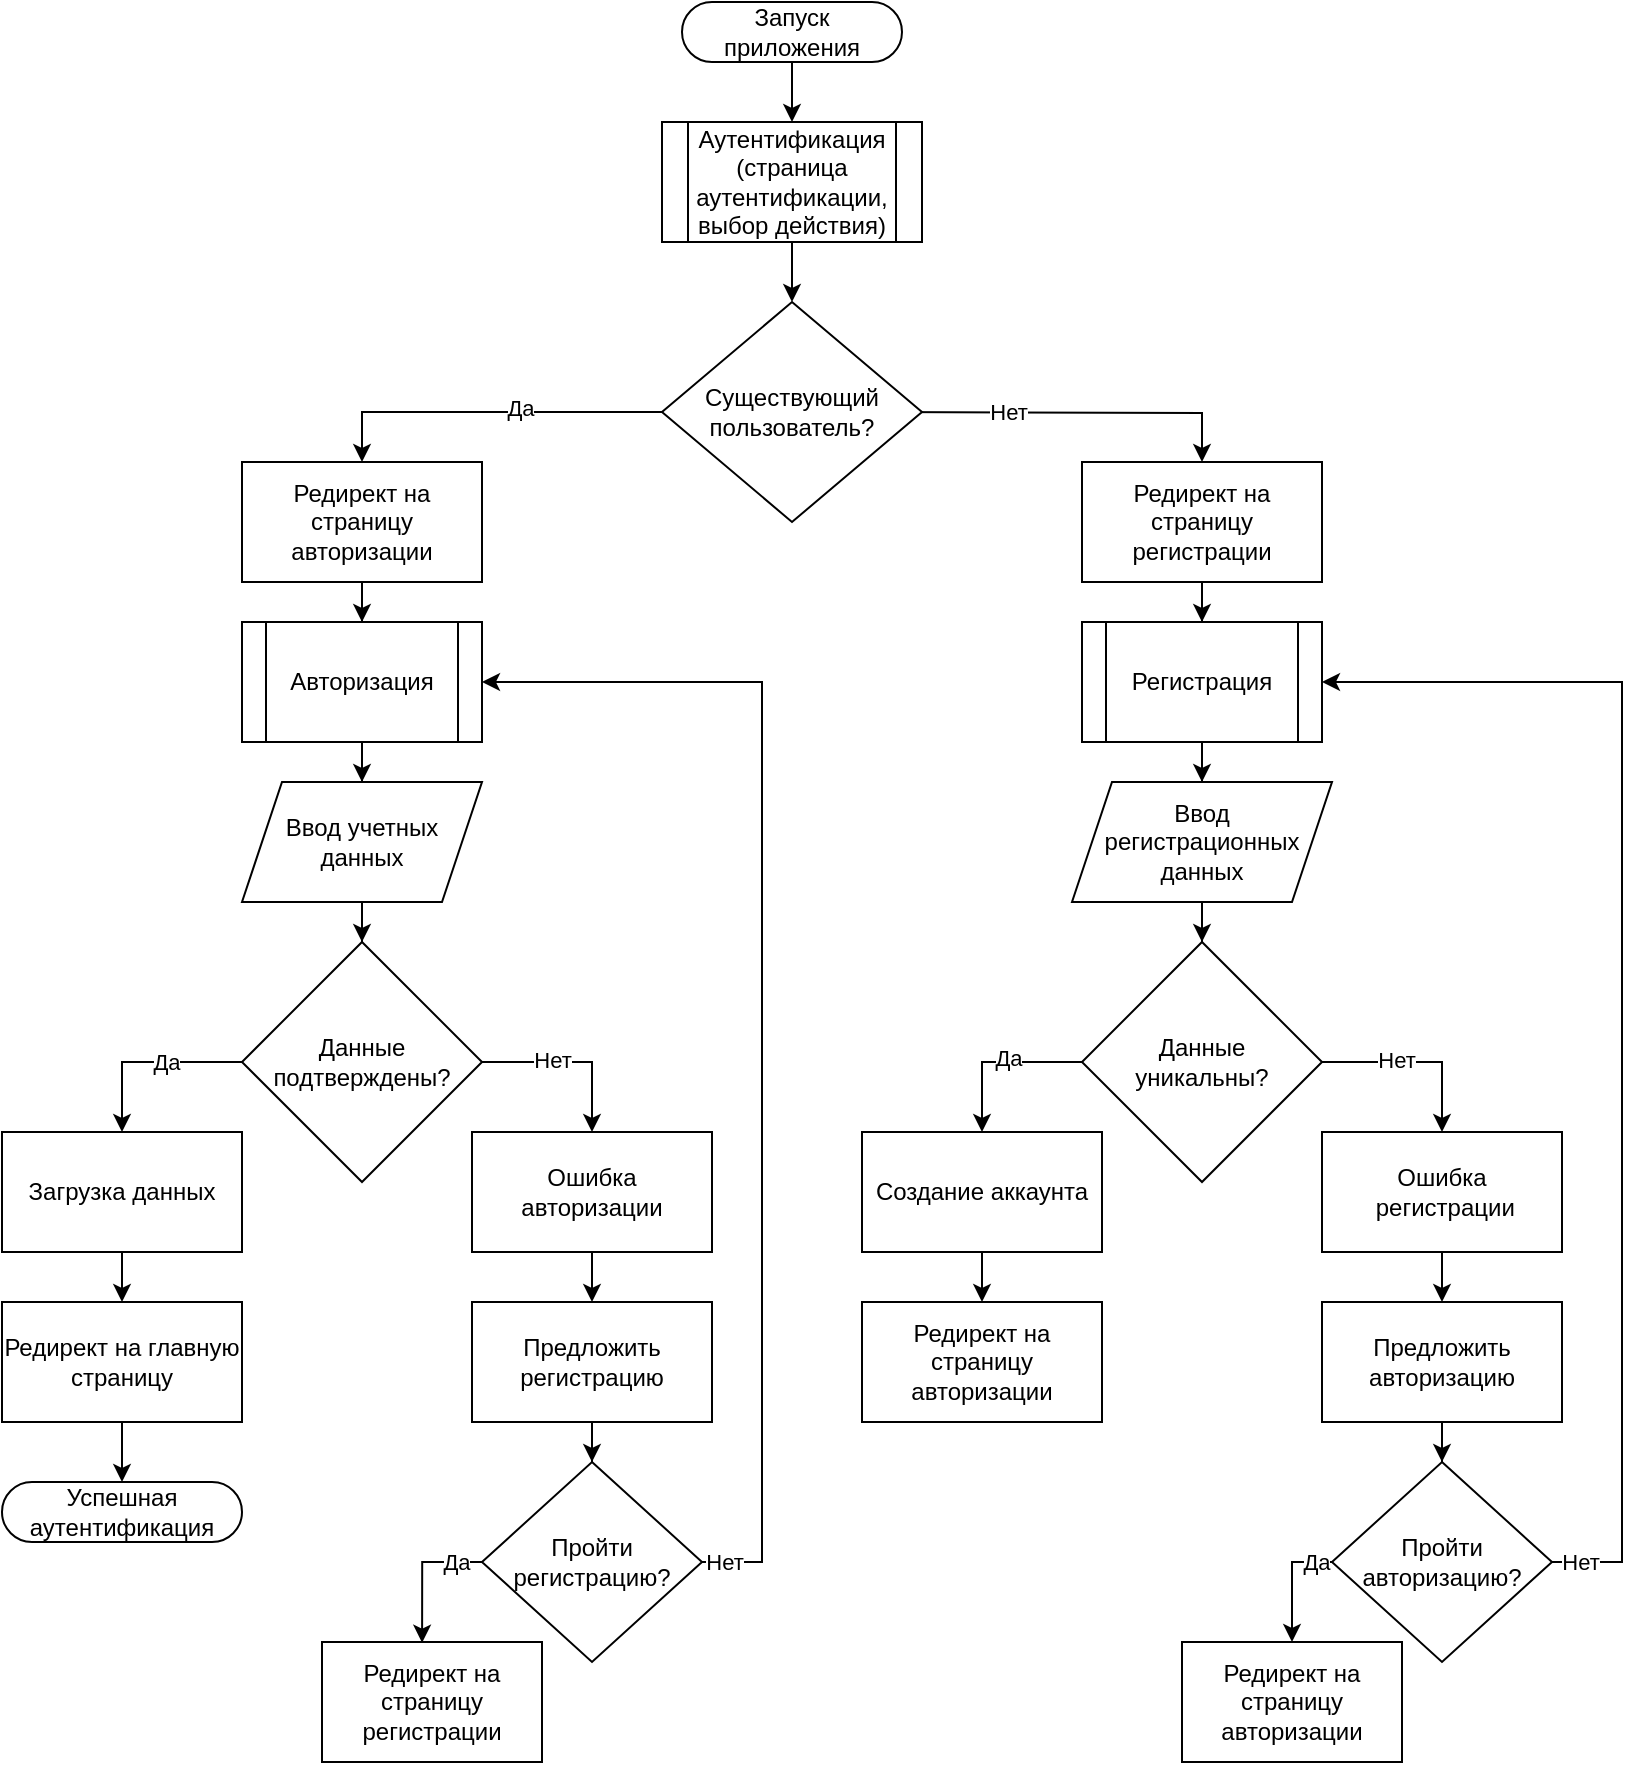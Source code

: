 <mxfile version="21.1.8" type="device">
  <diagram name="Page-1" id="8ce9d11a-91a2-4d17-14d8-a56ed91bf033">
    <mxGraphModel dx="1434" dy="796" grid="1" gridSize="10" guides="1" tooltips="1" connect="1" arrows="1" fold="1" page="1" pageScale="1" pageWidth="1100" pageHeight="850" background="none" math="0" shadow="0">
      <root>
        <mxCell id="0" />
        <mxCell id="1" parent="0" />
        <mxCell id="IMbtQKBWhUvtp71LpPeu-10" style="edgeStyle=orthogonalEdgeStyle;rounded=0;orthogonalLoop=1;jettySize=auto;html=1;exitX=0.5;exitY=0.5;exitDx=0;exitDy=15;exitPerimeter=0;entryX=0.5;entryY=0;entryDx=0;entryDy=0;" parent="1" source="IMbtQKBWhUvtp71LpPeu-1" target="IMbtQKBWhUvtp71LpPeu-11" edge="1">
          <mxGeometry relative="1" as="geometry">
            <mxPoint x="455" y="240" as="targetPoint" />
          </mxGeometry>
        </mxCell>
        <mxCell id="IMbtQKBWhUvtp71LpPeu-1" value="Запуск приложения" style="html=1;dashed=0;whiteSpace=wrap;shape=mxgraph.dfd.start" parent="1" vertex="1">
          <mxGeometry x="400" y="180" width="110" height="30" as="geometry" />
        </mxCell>
        <mxCell id="IMbtQKBWhUvtp71LpPeu-13" style="edgeStyle=orthogonalEdgeStyle;rounded=0;orthogonalLoop=1;jettySize=auto;html=1;entryX=0.5;entryY=0;entryDx=0;entryDy=0;" parent="1" source="IMbtQKBWhUvtp71LpPeu-11" target="IMbtQKBWhUvtp71LpPeu-12" edge="1">
          <mxGeometry relative="1" as="geometry" />
        </mxCell>
        <mxCell id="IMbtQKBWhUvtp71LpPeu-11" value="Аутентификация&lt;br&gt;(страница аутентификации, выбор действия)" style="shape=process;whiteSpace=wrap;html=1;backgroundOutline=1;" parent="1" vertex="1">
          <mxGeometry x="390" y="240" width="130" height="60" as="geometry" />
        </mxCell>
        <mxCell id="IMbtQKBWhUvtp71LpPeu-18" style="edgeStyle=orthogonalEdgeStyle;rounded=0;orthogonalLoop=1;jettySize=auto;html=1;exitX=0;exitY=0.5;exitDx=0;exitDy=0;entryX=0.5;entryY=0;entryDx=0;entryDy=0;" parent="1" source="IMbtQKBWhUvtp71LpPeu-12" target="IMbtQKBWhUvtp71LpPeu-55" edge="1">
          <mxGeometry relative="1" as="geometry">
            <mxPoint x="330" y="390" as="targetPoint" />
          </mxGeometry>
        </mxCell>
        <mxCell id="IMbtQKBWhUvtp71LpPeu-24" value="Да" style="edgeLabel;html=1;align=center;verticalAlign=middle;resizable=0;points=[];" parent="IMbtQKBWhUvtp71LpPeu-18" vertex="1" connectable="0">
          <mxGeometry x="-0.188" y="-2" relative="1" as="geometry">
            <mxPoint as="offset" />
          </mxGeometry>
        </mxCell>
        <mxCell id="IMbtQKBWhUvtp71LpPeu-19" style="edgeStyle=orthogonalEdgeStyle;rounded=0;orthogonalLoop=1;jettySize=auto;html=1;exitX=1;exitY=0.5;exitDx=0;exitDy=0;entryX=0.5;entryY=0;entryDx=0;entryDy=0;" parent="1" target="IMbtQKBWhUvtp71LpPeu-62" edge="1">
          <mxGeometry relative="1" as="geometry">
            <mxPoint x="500" y="385" as="sourcePoint" />
            <mxPoint x="635" y="365" as="targetPoint" />
          </mxGeometry>
        </mxCell>
        <mxCell id="IMbtQKBWhUvtp71LpPeu-25" value="Нет" style="edgeLabel;html=1;align=center;verticalAlign=middle;resizable=0;points=[];" parent="IMbtQKBWhUvtp71LpPeu-19" vertex="1" connectable="0">
          <mxGeometry x="-0.319" relative="1" as="geometry">
            <mxPoint as="offset" />
          </mxGeometry>
        </mxCell>
        <mxCell id="IMbtQKBWhUvtp71LpPeu-12" value="Существующий пользователь?" style="rhombus;whiteSpace=wrap;html=1;" parent="1" vertex="1">
          <mxGeometry x="390" y="330" width="130" height="110" as="geometry" />
        </mxCell>
        <mxCell id="IMbtQKBWhUvtp71LpPeu-31" style="edgeStyle=orthogonalEdgeStyle;rounded=0;orthogonalLoop=1;jettySize=auto;html=1;" parent="1" source="IMbtQKBWhUvtp71LpPeu-16" target="IMbtQKBWhUvtp71LpPeu-30" edge="1">
          <mxGeometry relative="1" as="geometry" />
        </mxCell>
        <mxCell id="IMbtQKBWhUvtp71LpPeu-16" value="Авторизация" style="shape=process;whiteSpace=wrap;html=1;backgroundOutline=1;" parent="1" vertex="1">
          <mxGeometry x="180" y="490" width="120" height="60" as="geometry" />
        </mxCell>
        <mxCell id="IMbtQKBWhUvtp71LpPeu-65" style="edgeStyle=orthogonalEdgeStyle;rounded=0;orthogonalLoop=1;jettySize=auto;html=1;entryX=0.5;entryY=0;entryDx=0;entryDy=0;" parent="1" source="IMbtQKBWhUvtp71LpPeu-17" target="IMbtQKBWhUvtp71LpPeu-64" edge="1">
          <mxGeometry relative="1" as="geometry" />
        </mxCell>
        <mxCell id="IMbtQKBWhUvtp71LpPeu-17" value="Регистрация" style="shape=process;whiteSpace=wrap;html=1;backgroundOutline=1;" parent="1" vertex="1">
          <mxGeometry x="600" y="490" width="120" height="60" as="geometry" />
        </mxCell>
        <mxCell id="IMbtQKBWhUvtp71LpPeu-33" style="edgeStyle=orthogonalEdgeStyle;rounded=0;orthogonalLoop=1;jettySize=auto;html=1;exitX=0.5;exitY=1;exitDx=0;exitDy=0;entryX=0.5;entryY=0;entryDx=0;entryDy=0;" parent="1" source="IMbtQKBWhUvtp71LpPeu-22" target="IMbtQKBWhUvtp71LpPeu-38" edge="1">
          <mxGeometry relative="1" as="geometry">
            <mxPoint x="120" y="815" as="targetPoint" />
          </mxGeometry>
        </mxCell>
        <mxCell id="IMbtQKBWhUvtp71LpPeu-35" value="Да" style="edgeLabel;html=1;align=center;verticalAlign=middle;resizable=0;points=[];" parent="IMbtQKBWhUvtp71LpPeu-33" vertex="1" connectable="0">
          <mxGeometry x="-0.197" relative="1" as="geometry">
            <mxPoint as="offset" />
          </mxGeometry>
        </mxCell>
        <mxCell id="IMbtQKBWhUvtp71LpPeu-34" style="edgeStyle=orthogonalEdgeStyle;rounded=0;orthogonalLoop=1;jettySize=auto;html=1;exitX=0.5;exitY=0;exitDx=0;exitDy=0;entryX=0.5;entryY=0;entryDx=0;entryDy=0;" parent="1" source="IMbtQKBWhUvtp71LpPeu-22" target="IMbtQKBWhUvtp71LpPeu-74" edge="1">
          <mxGeometry relative="1" as="geometry">
            <mxPoint x="390" y="780" as="targetPoint" />
          </mxGeometry>
        </mxCell>
        <mxCell id="IMbtQKBWhUvtp71LpPeu-36" value="Нет" style="edgeLabel;html=1;align=center;verticalAlign=middle;resizable=0;points=[];" parent="IMbtQKBWhUvtp71LpPeu-34" vertex="1" connectable="0">
          <mxGeometry x="-0.233" y="1" relative="1" as="geometry">
            <mxPoint as="offset" />
          </mxGeometry>
        </mxCell>
        <mxCell id="IMbtQKBWhUvtp71LpPeu-22" value="Данные подтверждены?" style="rhombus;whiteSpace=wrap;html=1;direction=south;" parent="1" vertex="1">
          <mxGeometry x="180" y="650" width="120" height="120" as="geometry" />
        </mxCell>
        <mxCell id="IMbtQKBWhUvtp71LpPeu-43" style="edgeStyle=orthogonalEdgeStyle;rounded=0;orthogonalLoop=1;jettySize=auto;html=1;" parent="1" source="IMbtQKBWhUvtp71LpPeu-27" target="IMbtQKBWhUvtp71LpPeu-42" edge="1">
          <mxGeometry relative="1" as="geometry" />
        </mxCell>
        <mxCell id="IMbtQKBWhUvtp71LpPeu-27" value="Предложить регистрацию" style="rounded=0;whiteSpace=wrap;html=1;" parent="1" vertex="1">
          <mxGeometry x="295" y="830" width="120" height="60" as="geometry" />
        </mxCell>
        <mxCell id="IMbtQKBWhUvtp71LpPeu-32" style="edgeStyle=orthogonalEdgeStyle;rounded=0;orthogonalLoop=1;jettySize=auto;html=1;" parent="1" source="IMbtQKBWhUvtp71LpPeu-30" target="IMbtQKBWhUvtp71LpPeu-22" edge="1">
          <mxGeometry relative="1" as="geometry" />
        </mxCell>
        <mxCell id="IMbtQKBWhUvtp71LpPeu-30" value="Ввод учетных данных" style="shape=parallelogram;perimeter=parallelogramPerimeter;whiteSpace=wrap;html=1;fixedSize=1;" parent="1" vertex="1">
          <mxGeometry x="180" y="570" width="120" height="60" as="geometry" />
        </mxCell>
        <mxCell id="IMbtQKBWhUvtp71LpPeu-41" style="edgeStyle=orthogonalEdgeStyle;rounded=0;orthogonalLoop=1;jettySize=auto;html=1;exitX=0.5;exitY=1;exitDx=0;exitDy=0;" parent="1" source="IMbtQKBWhUvtp71LpPeu-38" target="IMbtQKBWhUvtp71LpPeu-40" edge="1">
          <mxGeometry relative="1" as="geometry" />
        </mxCell>
        <mxCell id="IMbtQKBWhUvtp71LpPeu-38" value="Загрузка данных" style="rounded=0;whiteSpace=wrap;html=1;" parent="1" vertex="1">
          <mxGeometry x="60" y="745" width="120" height="60" as="geometry" />
        </mxCell>
        <mxCell id="C8xMG8oSlCvdu6KlXjBs-2" style="edgeStyle=orthogonalEdgeStyle;rounded=0;orthogonalLoop=1;jettySize=auto;html=1;exitX=0.5;exitY=1;exitDx=0;exitDy=0;" edge="1" parent="1" source="IMbtQKBWhUvtp71LpPeu-40" target="C8xMG8oSlCvdu6KlXjBs-1">
          <mxGeometry relative="1" as="geometry" />
        </mxCell>
        <mxCell id="IMbtQKBWhUvtp71LpPeu-40" value="Редирект на главную страницу" style="rounded=0;whiteSpace=wrap;html=1;" parent="1" vertex="1">
          <mxGeometry x="60" y="830" width="120" height="60" as="geometry" />
        </mxCell>
        <mxCell id="IMbtQKBWhUvtp71LpPeu-47" style="edgeStyle=orthogonalEdgeStyle;rounded=0;orthogonalLoop=1;jettySize=auto;html=1;exitX=0;exitY=0.5;exitDx=0;exitDy=0;entryX=0.455;entryY=0.006;entryDx=0;entryDy=0;entryPerimeter=0;" parent="1" source="IMbtQKBWhUvtp71LpPeu-42" target="IMbtQKBWhUvtp71LpPeu-44" edge="1">
          <mxGeometry relative="1" as="geometry" />
        </mxCell>
        <mxCell id="IMbtQKBWhUvtp71LpPeu-50" value="Да" style="edgeLabel;html=1;align=center;verticalAlign=middle;resizable=0;points=[];" parent="IMbtQKBWhUvtp71LpPeu-47" vertex="1" connectable="0">
          <mxGeometry x="-0.294" y="-1" relative="1" as="geometry">
            <mxPoint x="12" y="1" as="offset" />
          </mxGeometry>
        </mxCell>
        <mxCell id="IMbtQKBWhUvtp71LpPeu-77" style="edgeStyle=orthogonalEdgeStyle;rounded=0;orthogonalLoop=1;jettySize=auto;html=1;jumpStyle=sharp;" parent="1" source="IMbtQKBWhUvtp71LpPeu-42" edge="1">
          <mxGeometry relative="1" as="geometry">
            <mxPoint x="300" y="520" as="targetPoint" />
            <Array as="points">
              <mxPoint x="440" y="960" />
              <mxPoint x="440" y="520" />
              <mxPoint x="300" y="520" />
            </Array>
          </mxGeometry>
        </mxCell>
        <mxCell id="IMbtQKBWhUvtp71LpPeu-78" value="Нет" style="edgeLabel;html=1;align=center;verticalAlign=middle;resizable=0;points=[];" parent="IMbtQKBWhUvtp71LpPeu-77" vertex="1" connectable="0">
          <mxGeometry x="-0.973" y="-1" relative="1" as="geometry">
            <mxPoint x="3" y="-1" as="offset" />
          </mxGeometry>
        </mxCell>
        <mxCell id="IMbtQKBWhUvtp71LpPeu-42" value="Пройти регистрацию?" style="rhombus;whiteSpace=wrap;html=1;" parent="1" vertex="1">
          <mxGeometry x="300" y="910" width="110" height="100" as="geometry" />
        </mxCell>
        <mxCell id="IMbtQKBWhUvtp71LpPeu-44" value="Редирект на страницу регистрации" style="rounded=0;whiteSpace=wrap;html=1;" parent="1" vertex="1">
          <mxGeometry x="220" y="1000" width="110" height="60" as="geometry" />
        </mxCell>
        <mxCell id="IMbtQKBWhUvtp71LpPeu-61" style="edgeStyle=orthogonalEdgeStyle;rounded=0;orthogonalLoop=1;jettySize=auto;html=1;entryX=0.5;entryY=0;entryDx=0;entryDy=0;" parent="1" source="IMbtQKBWhUvtp71LpPeu-55" target="IMbtQKBWhUvtp71LpPeu-16" edge="1">
          <mxGeometry relative="1" as="geometry" />
        </mxCell>
        <mxCell id="IMbtQKBWhUvtp71LpPeu-55" value="Редирект на страницу авторизации" style="rounded=0;whiteSpace=wrap;html=1;" parent="1" vertex="1">
          <mxGeometry x="180" y="410" width="120" height="60" as="geometry" />
        </mxCell>
        <mxCell id="IMbtQKBWhUvtp71LpPeu-96" style="edgeStyle=orthogonalEdgeStyle;rounded=0;orthogonalLoop=1;jettySize=auto;html=1;entryX=0.5;entryY=0;entryDx=0;entryDy=0;" parent="1" source="IMbtQKBWhUvtp71LpPeu-62" target="IMbtQKBWhUvtp71LpPeu-17" edge="1">
          <mxGeometry relative="1" as="geometry" />
        </mxCell>
        <mxCell id="IMbtQKBWhUvtp71LpPeu-62" value="Редирект на страницу регистрации" style="rounded=0;whiteSpace=wrap;html=1;" parent="1" vertex="1">
          <mxGeometry x="600" y="410" width="120" height="60" as="geometry" />
        </mxCell>
        <mxCell id="IMbtQKBWhUvtp71LpPeu-67" style="edgeStyle=orthogonalEdgeStyle;rounded=0;orthogonalLoop=1;jettySize=auto;html=1;entryX=0;entryY=0.5;entryDx=0;entryDy=0;" parent="1" source="IMbtQKBWhUvtp71LpPeu-64" target="IMbtQKBWhUvtp71LpPeu-66" edge="1">
          <mxGeometry relative="1" as="geometry" />
        </mxCell>
        <mxCell id="IMbtQKBWhUvtp71LpPeu-64" value="Ввод регистрационных данных" style="shape=parallelogram;perimeter=parallelogramPerimeter;whiteSpace=wrap;html=1;fixedSize=1;" parent="1" vertex="1">
          <mxGeometry x="595" y="570" width="130" height="60" as="geometry" />
        </mxCell>
        <mxCell id="IMbtQKBWhUvtp71LpPeu-70" style="edgeStyle=orthogonalEdgeStyle;rounded=0;orthogonalLoop=1;jettySize=auto;html=1;exitX=0.5;exitY=1;exitDx=0;exitDy=0;entryX=0.5;entryY=0;entryDx=0;entryDy=0;" parent="1" source="IMbtQKBWhUvtp71LpPeu-66" target="IMbtQKBWhUvtp71LpPeu-68" edge="1">
          <mxGeometry relative="1" as="geometry" />
        </mxCell>
        <mxCell id="IMbtQKBWhUvtp71LpPeu-72" value="Да" style="edgeLabel;html=1;align=center;verticalAlign=middle;resizable=0;points=[];" parent="IMbtQKBWhUvtp71LpPeu-70" vertex="1" connectable="0">
          <mxGeometry x="-0.123" y="-2" relative="1" as="geometry">
            <mxPoint as="offset" />
          </mxGeometry>
        </mxCell>
        <mxCell id="IMbtQKBWhUvtp71LpPeu-71" style="edgeStyle=orthogonalEdgeStyle;rounded=0;orthogonalLoop=1;jettySize=auto;html=1;exitX=0.5;exitY=0;exitDx=0;exitDy=0;" parent="1" source="IMbtQKBWhUvtp71LpPeu-66" target="IMbtQKBWhUvtp71LpPeu-69" edge="1">
          <mxGeometry relative="1" as="geometry" />
        </mxCell>
        <mxCell id="IMbtQKBWhUvtp71LpPeu-73" value="Нет" style="edgeLabel;html=1;align=center;verticalAlign=middle;resizable=0;points=[];" parent="IMbtQKBWhUvtp71LpPeu-71" vertex="1" connectable="0">
          <mxGeometry x="-0.228" y="1" relative="1" as="geometry">
            <mxPoint as="offset" />
          </mxGeometry>
        </mxCell>
        <mxCell id="IMbtQKBWhUvtp71LpPeu-66" value="Данные &lt;br&gt;уникальны?" style="rhombus;whiteSpace=wrap;html=1;direction=south;" parent="1" vertex="1">
          <mxGeometry x="600" y="650" width="120" height="120" as="geometry" />
        </mxCell>
        <mxCell id="IMbtQKBWhUvtp71LpPeu-80" style="edgeStyle=orthogonalEdgeStyle;rounded=0;orthogonalLoop=1;jettySize=auto;html=1;entryX=0.5;entryY=0;entryDx=0;entryDy=0;" parent="1" source="IMbtQKBWhUvtp71LpPeu-68" target="IMbtQKBWhUvtp71LpPeu-79" edge="1">
          <mxGeometry relative="1" as="geometry" />
        </mxCell>
        <mxCell id="IMbtQKBWhUvtp71LpPeu-68" value="Создание аккаунта" style="rounded=0;whiteSpace=wrap;html=1;" parent="1" vertex="1">
          <mxGeometry x="490" y="745" width="120" height="60" as="geometry" />
        </mxCell>
        <mxCell id="IMbtQKBWhUvtp71LpPeu-83" style="edgeStyle=orthogonalEdgeStyle;rounded=0;orthogonalLoop=1;jettySize=auto;html=1;entryX=0.5;entryY=0;entryDx=0;entryDy=0;" parent="1" source="IMbtQKBWhUvtp71LpPeu-69" target="IMbtQKBWhUvtp71LpPeu-82" edge="1">
          <mxGeometry relative="1" as="geometry" />
        </mxCell>
        <mxCell id="IMbtQKBWhUvtp71LpPeu-69" value="Ошибка&lt;br&gt;&amp;nbsp;регистрации" style="rounded=0;whiteSpace=wrap;html=1;" parent="1" vertex="1">
          <mxGeometry x="720" y="745" width="120" height="60" as="geometry" />
        </mxCell>
        <mxCell id="IMbtQKBWhUvtp71LpPeu-75" style="edgeStyle=orthogonalEdgeStyle;rounded=0;orthogonalLoop=1;jettySize=auto;html=1;exitX=0.5;exitY=1;exitDx=0;exitDy=0;entryX=0.5;entryY=0;entryDx=0;entryDy=0;" parent="1" source="IMbtQKBWhUvtp71LpPeu-74" target="IMbtQKBWhUvtp71LpPeu-27" edge="1">
          <mxGeometry relative="1" as="geometry" />
        </mxCell>
        <mxCell id="IMbtQKBWhUvtp71LpPeu-74" value="Ошибка авторизации" style="rounded=0;whiteSpace=wrap;html=1;" parent="1" vertex="1">
          <mxGeometry x="295" y="745" width="120" height="60" as="geometry" />
        </mxCell>
        <mxCell id="IMbtQKBWhUvtp71LpPeu-79" value="Редирект на страницу авторизации" style="rounded=0;whiteSpace=wrap;html=1;" parent="1" vertex="1">
          <mxGeometry x="490" y="830" width="120" height="60" as="geometry" />
        </mxCell>
        <mxCell id="IMbtQKBWhUvtp71LpPeu-87" style="edgeStyle=orthogonalEdgeStyle;rounded=0;orthogonalLoop=1;jettySize=auto;html=1;entryX=0.5;entryY=0;entryDx=0;entryDy=0;" parent="1" source="IMbtQKBWhUvtp71LpPeu-82" target="IMbtQKBWhUvtp71LpPeu-86" edge="1">
          <mxGeometry relative="1" as="geometry" />
        </mxCell>
        <mxCell id="IMbtQKBWhUvtp71LpPeu-82" value="Предложить авторизацию" style="rounded=0;whiteSpace=wrap;html=1;" parent="1" vertex="1">
          <mxGeometry x="720" y="830" width="120" height="60" as="geometry" />
        </mxCell>
        <mxCell id="IMbtQKBWhUvtp71LpPeu-89" style="edgeStyle=orthogonalEdgeStyle;rounded=0;orthogonalLoop=1;jettySize=auto;html=1;exitX=0;exitY=0.5;exitDx=0;exitDy=0;" parent="1" source="IMbtQKBWhUvtp71LpPeu-86" target="IMbtQKBWhUvtp71LpPeu-88" edge="1">
          <mxGeometry relative="1" as="geometry" />
        </mxCell>
        <mxCell id="IMbtQKBWhUvtp71LpPeu-90" value="Да" style="edgeLabel;html=1;align=center;verticalAlign=middle;resizable=0;points=[];" parent="IMbtQKBWhUvtp71LpPeu-89" vertex="1" connectable="0">
          <mxGeometry x="-0.354" relative="1" as="geometry">
            <mxPoint x="11" as="offset" />
          </mxGeometry>
        </mxCell>
        <mxCell id="IMbtQKBWhUvtp71LpPeu-91" style="edgeStyle=orthogonalEdgeStyle;rounded=0;orthogonalLoop=1;jettySize=auto;html=1;exitX=1;exitY=0.5;exitDx=0;exitDy=0;entryX=1;entryY=0.5;entryDx=0;entryDy=0;" parent="1" source="IMbtQKBWhUvtp71LpPeu-86" target="IMbtQKBWhUvtp71LpPeu-17" edge="1">
          <mxGeometry relative="1" as="geometry">
            <Array as="points">
              <mxPoint x="870" y="960" />
              <mxPoint x="870" y="520" />
            </Array>
          </mxGeometry>
        </mxCell>
        <mxCell id="IMbtQKBWhUvtp71LpPeu-92" value="Нет" style="edgeLabel;html=1;align=center;verticalAlign=middle;resizable=0;points=[];" parent="IMbtQKBWhUvtp71LpPeu-91" vertex="1" connectable="0">
          <mxGeometry x="-0.933" relative="1" as="geometry">
            <mxPoint x="-7" as="offset" />
          </mxGeometry>
        </mxCell>
        <mxCell id="IMbtQKBWhUvtp71LpPeu-86" value="Пройти авторизацию?" style="rhombus;whiteSpace=wrap;html=1;" parent="1" vertex="1">
          <mxGeometry x="725" y="910" width="110" height="100" as="geometry" />
        </mxCell>
        <mxCell id="IMbtQKBWhUvtp71LpPeu-88" value="Редирект на страницу авторизации" style="rounded=0;whiteSpace=wrap;html=1;" parent="1" vertex="1">
          <mxGeometry x="650" y="1000" width="110" height="60" as="geometry" />
        </mxCell>
        <mxCell id="C8xMG8oSlCvdu6KlXjBs-1" value="Успешная аутентификация" style="html=1;dashed=0;whiteSpace=wrap;shape=mxgraph.dfd.start" vertex="1" parent="1">
          <mxGeometry x="60" y="920" width="120" height="30" as="geometry" />
        </mxCell>
      </root>
    </mxGraphModel>
  </diagram>
</mxfile>
